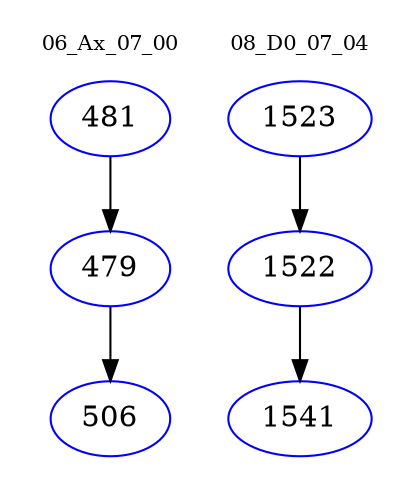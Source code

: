 digraph{
subgraph cluster_0 {
color = white
label = "06_Ax_07_00";
fontsize=10;
T0_481 [label="481", color="blue"]
T0_481 -> T0_479 [color="black"]
T0_479 [label="479", color="blue"]
T0_479 -> T0_506 [color="black"]
T0_506 [label="506", color="blue"]
}
subgraph cluster_1 {
color = white
label = "08_D0_07_04";
fontsize=10;
T1_1523 [label="1523", color="blue"]
T1_1523 -> T1_1522 [color="black"]
T1_1522 [label="1522", color="blue"]
T1_1522 -> T1_1541 [color="black"]
T1_1541 [label="1541", color="blue"]
}
}
